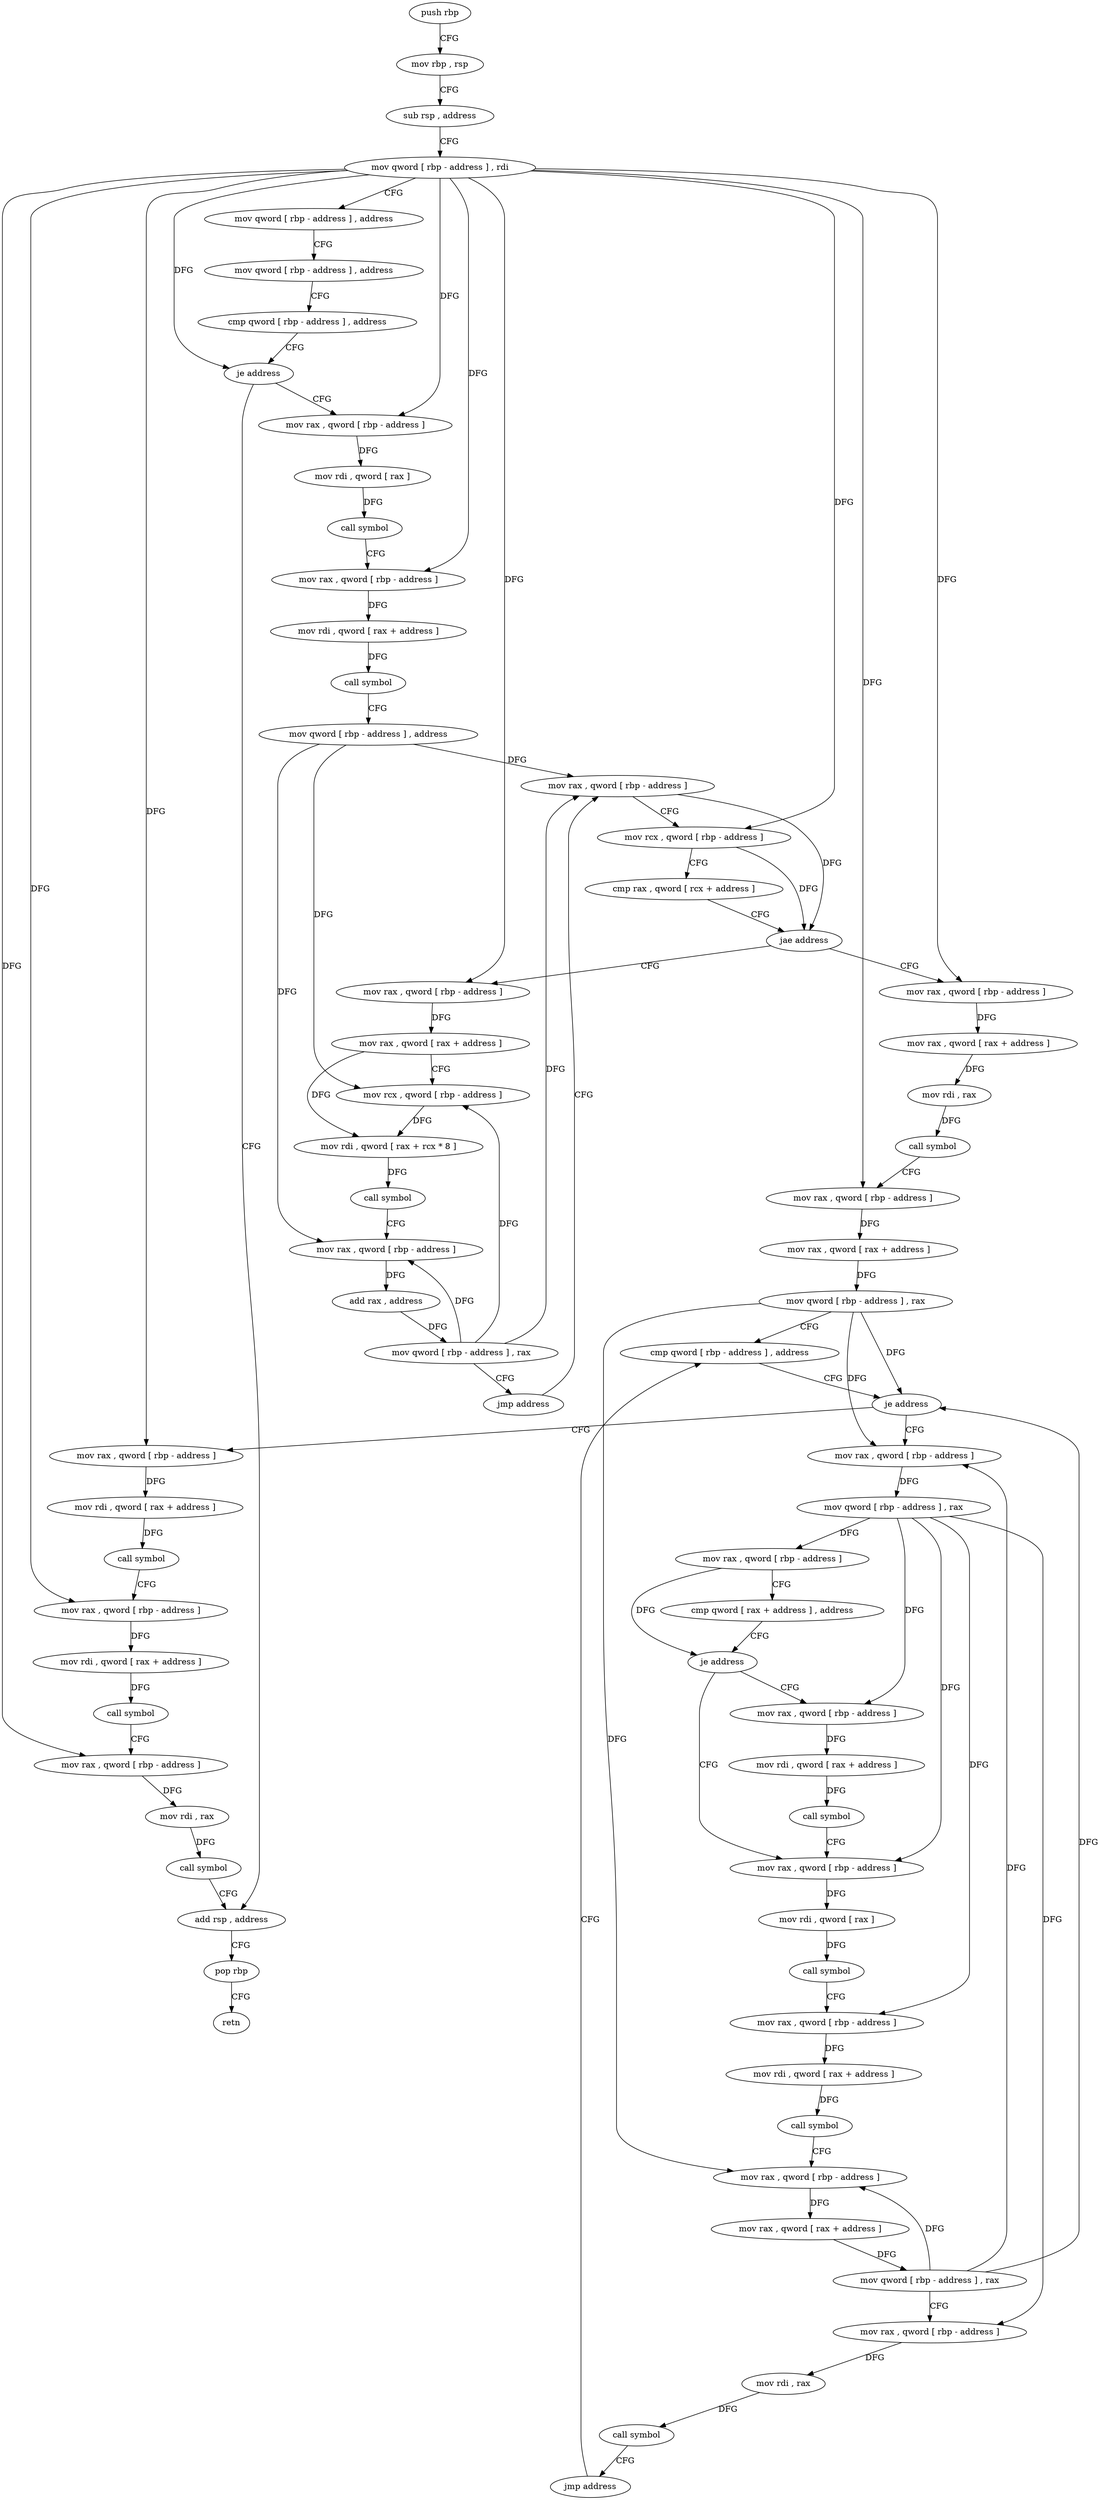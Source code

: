 digraph "func" {
"91056" [label = "push rbp" ]
"91057" [label = "mov rbp , rsp" ]
"91060" [label = "sub rsp , address" ]
"91064" [label = "mov qword [ rbp - address ] , rdi" ]
"91068" [label = "mov qword [ rbp - address ] , address" ]
"91076" [label = "mov qword [ rbp - address ] , address" ]
"91084" [label = "cmp qword [ rbp - address ] , address" ]
"91089" [label = "je address" ]
"91353" [label = "add rsp , address" ]
"91095" [label = "mov rax , qword [ rbp - address ]" ]
"91357" [label = "pop rbp" ]
"91358" [label = "retn" ]
"91099" [label = "mov rdi , qword [ rax ]" ]
"91102" [label = "call symbol" ]
"91107" [label = "mov rax , qword [ rbp - address ]" ]
"91111" [label = "mov rdi , qword [ rax + address ]" ]
"91115" [label = "call symbol" ]
"91120" [label = "mov qword [ rbp - address ] , address" ]
"91128" [label = "mov rax , qword [ rbp - address ]" ]
"91186" [label = "mov rax , qword [ rbp - address ]" ]
"91190" [label = "mov rax , qword [ rax + address ]" ]
"91194" [label = "mov rdi , rax" ]
"91197" [label = "call symbol" ]
"91202" [label = "mov rax , qword [ rbp - address ]" ]
"91206" [label = "mov rax , qword [ rax + address ]" ]
"91210" [label = "mov qword [ rbp - address ] , rax" ]
"91214" [label = "cmp qword [ rbp - address ] , address" ]
"91146" [label = "mov rax , qword [ rbp - address ]" ]
"91150" [label = "mov rax , qword [ rax + address ]" ]
"91154" [label = "mov rcx , qword [ rbp - address ]" ]
"91158" [label = "mov rdi , qword [ rax + rcx * 8 ]" ]
"91162" [label = "call symbol" ]
"91167" [label = "mov rax , qword [ rbp - address ]" ]
"91171" [label = "add rax , address" ]
"91177" [label = "mov qword [ rbp - address ] , rax" ]
"91181" [label = "jmp address" ]
"91315" [label = "mov rax , qword [ rbp - address ]" ]
"91319" [label = "mov rdi , qword [ rax + address ]" ]
"91323" [label = "call symbol" ]
"91328" [label = "mov rax , qword [ rbp - address ]" ]
"91332" [label = "mov rdi , qword [ rax + address ]" ]
"91336" [label = "call symbol" ]
"91341" [label = "mov rax , qword [ rbp - address ]" ]
"91345" [label = "mov rdi , rax" ]
"91348" [label = "call symbol" ]
"91225" [label = "mov rax , qword [ rbp - address ]" ]
"91229" [label = "mov qword [ rbp - address ] , rax" ]
"91233" [label = "mov rax , qword [ rbp - address ]" ]
"91237" [label = "cmp qword [ rax + address ] , address" ]
"91242" [label = "je address" ]
"91261" [label = "mov rax , qword [ rbp - address ]" ]
"91248" [label = "mov rax , qword [ rbp - address ]" ]
"91132" [label = "mov rcx , qword [ rbp - address ]" ]
"91136" [label = "cmp rax , qword [ rcx + address ]" ]
"91140" [label = "jae address" ]
"91265" [label = "mov rdi , qword [ rax ]" ]
"91268" [label = "call symbol" ]
"91273" [label = "mov rax , qword [ rbp - address ]" ]
"91277" [label = "mov rdi , qword [ rax + address ]" ]
"91281" [label = "call symbol" ]
"91286" [label = "mov rax , qword [ rbp - address ]" ]
"91290" [label = "mov rax , qword [ rax + address ]" ]
"91294" [label = "mov qword [ rbp - address ] , rax" ]
"91298" [label = "mov rax , qword [ rbp - address ]" ]
"91302" [label = "mov rdi , rax" ]
"91305" [label = "call symbol" ]
"91310" [label = "jmp address" ]
"91252" [label = "mov rdi , qword [ rax + address ]" ]
"91256" [label = "call symbol" ]
"91219" [label = "je address" ]
"91056" -> "91057" [ label = "CFG" ]
"91057" -> "91060" [ label = "CFG" ]
"91060" -> "91064" [ label = "CFG" ]
"91064" -> "91068" [ label = "CFG" ]
"91064" -> "91089" [ label = "DFG" ]
"91064" -> "91095" [ label = "DFG" ]
"91064" -> "91107" [ label = "DFG" ]
"91064" -> "91132" [ label = "DFG" ]
"91064" -> "91186" [ label = "DFG" ]
"91064" -> "91202" [ label = "DFG" ]
"91064" -> "91146" [ label = "DFG" ]
"91064" -> "91315" [ label = "DFG" ]
"91064" -> "91328" [ label = "DFG" ]
"91064" -> "91341" [ label = "DFG" ]
"91068" -> "91076" [ label = "CFG" ]
"91076" -> "91084" [ label = "CFG" ]
"91084" -> "91089" [ label = "CFG" ]
"91089" -> "91353" [ label = "CFG" ]
"91089" -> "91095" [ label = "CFG" ]
"91353" -> "91357" [ label = "CFG" ]
"91095" -> "91099" [ label = "DFG" ]
"91357" -> "91358" [ label = "CFG" ]
"91099" -> "91102" [ label = "DFG" ]
"91102" -> "91107" [ label = "CFG" ]
"91107" -> "91111" [ label = "DFG" ]
"91111" -> "91115" [ label = "DFG" ]
"91115" -> "91120" [ label = "CFG" ]
"91120" -> "91128" [ label = "DFG" ]
"91120" -> "91154" [ label = "DFG" ]
"91120" -> "91167" [ label = "DFG" ]
"91128" -> "91132" [ label = "CFG" ]
"91128" -> "91140" [ label = "DFG" ]
"91186" -> "91190" [ label = "DFG" ]
"91190" -> "91194" [ label = "DFG" ]
"91194" -> "91197" [ label = "DFG" ]
"91197" -> "91202" [ label = "CFG" ]
"91202" -> "91206" [ label = "DFG" ]
"91206" -> "91210" [ label = "DFG" ]
"91210" -> "91214" [ label = "CFG" ]
"91210" -> "91219" [ label = "DFG" ]
"91210" -> "91225" [ label = "DFG" ]
"91210" -> "91286" [ label = "DFG" ]
"91214" -> "91219" [ label = "CFG" ]
"91146" -> "91150" [ label = "DFG" ]
"91150" -> "91154" [ label = "CFG" ]
"91150" -> "91158" [ label = "DFG" ]
"91154" -> "91158" [ label = "DFG" ]
"91158" -> "91162" [ label = "DFG" ]
"91162" -> "91167" [ label = "CFG" ]
"91167" -> "91171" [ label = "DFG" ]
"91171" -> "91177" [ label = "DFG" ]
"91177" -> "91181" [ label = "CFG" ]
"91177" -> "91128" [ label = "DFG" ]
"91177" -> "91154" [ label = "DFG" ]
"91177" -> "91167" [ label = "DFG" ]
"91181" -> "91128" [ label = "CFG" ]
"91315" -> "91319" [ label = "DFG" ]
"91319" -> "91323" [ label = "DFG" ]
"91323" -> "91328" [ label = "CFG" ]
"91328" -> "91332" [ label = "DFG" ]
"91332" -> "91336" [ label = "DFG" ]
"91336" -> "91341" [ label = "CFG" ]
"91341" -> "91345" [ label = "DFG" ]
"91345" -> "91348" [ label = "DFG" ]
"91348" -> "91353" [ label = "CFG" ]
"91225" -> "91229" [ label = "DFG" ]
"91229" -> "91233" [ label = "DFG" ]
"91229" -> "91261" [ label = "DFG" ]
"91229" -> "91273" [ label = "DFG" ]
"91229" -> "91298" [ label = "DFG" ]
"91229" -> "91248" [ label = "DFG" ]
"91233" -> "91237" [ label = "CFG" ]
"91233" -> "91242" [ label = "DFG" ]
"91237" -> "91242" [ label = "CFG" ]
"91242" -> "91261" [ label = "CFG" ]
"91242" -> "91248" [ label = "CFG" ]
"91261" -> "91265" [ label = "DFG" ]
"91248" -> "91252" [ label = "DFG" ]
"91132" -> "91136" [ label = "CFG" ]
"91132" -> "91140" [ label = "DFG" ]
"91136" -> "91140" [ label = "CFG" ]
"91140" -> "91186" [ label = "CFG" ]
"91140" -> "91146" [ label = "CFG" ]
"91265" -> "91268" [ label = "DFG" ]
"91268" -> "91273" [ label = "CFG" ]
"91273" -> "91277" [ label = "DFG" ]
"91277" -> "91281" [ label = "DFG" ]
"91281" -> "91286" [ label = "CFG" ]
"91286" -> "91290" [ label = "DFG" ]
"91290" -> "91294" [ label = "DFG" ]
"91294" -> "91298" [ label = "CFG" ]
"91294" -> "91219" [ label = "DFG" ]
"91294" -> "91225" [ label = "DFG" ]
"91294" -> "91286" [ label = "DFG" ]
"91298" -> "91302" [ label = "DFG" ]
"91302" -> "91305" [ label = "DFG" ]
"91305" -> "91310" [ label = "CFG" ]
"91310" -> "91214" [ label = "CFG" ]
"91252" -> "91256" [ label = "DFG" ]
"91256" -> "91261" [ label = "CFG" ]
"91219" -> "91315" [ label = "CFG" ]
"91219" -> "91225" [ label = "CFG" ]
}
